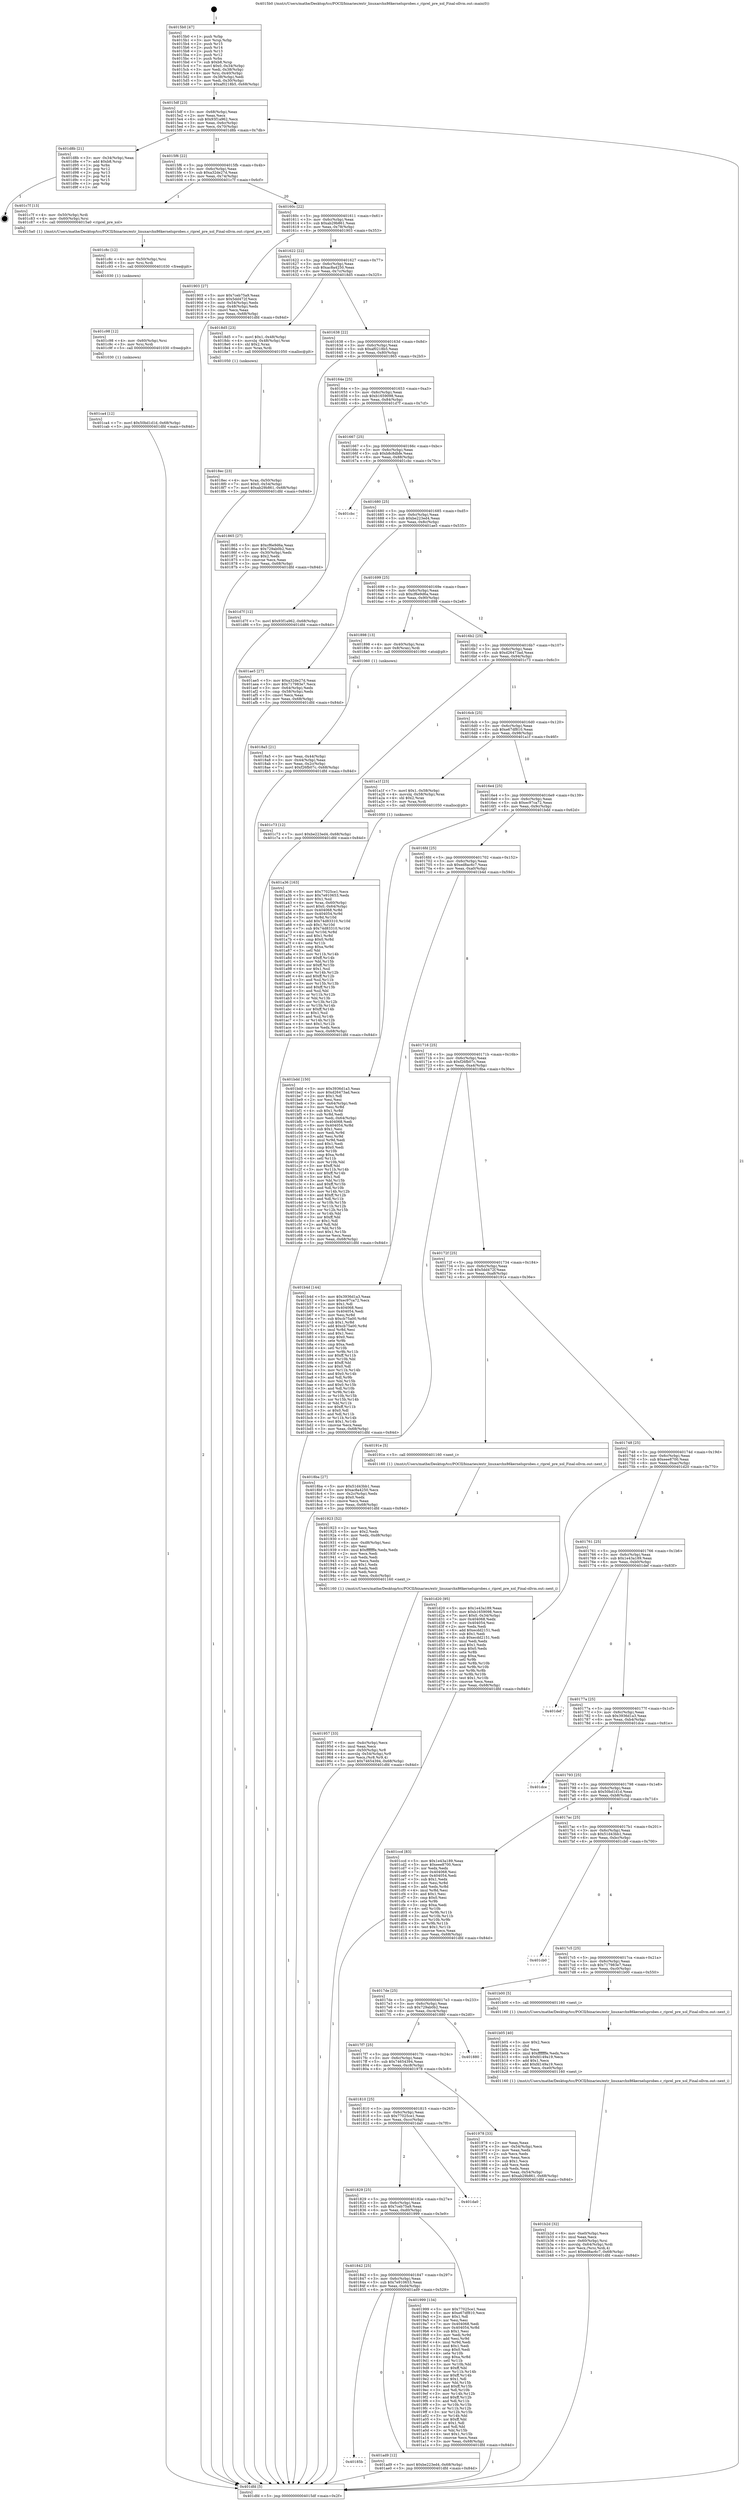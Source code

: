 digraph "0x4015b0" {
  label = "0x4015b0 (/mnt/c/Users/mathe/Desktop/tcc/POCII/binaries/extr_linuxarchx86kerneluprobes.c_riprel_pre_xol_Final-ollvm.out::main(0))"
  labelloc = "t"
  node[shape=record]

  Entry [label="",width=0.3,height=0.3,shape=circle,fillcolor=black,style=filled]
  "0x4015df" [label="{
     0x4015df [23]\l
     | [instrs]\l
     &nbsp;&nbsp;0x4015df \<+3\>: mov -0x68(%rbp),%eax\l
     &nbsp;&nbsp;0x4015e2 \<+2\>: mov %eax,%ecx\l
     &nbsp;&nbsp;0x4015e4 \<+6\>: sub $0x93f1a962,%ecx\l
     &nbsp;&nbsp;0x4015ea \<+3\>: mov %eax,-0x6c(%rbp)\l
     &nbsp;&nbsp;0x4015ed \<+3\>: mov %ecx,-0x70(%rbp)\l
     &nbsp;&nbsp;0x4015f0 \<+6\>: je 0000000000401d8b \<main+0x7db\>\l
  }"]
  "0x401d8b" [label="{
     0x401d8b [21]\l
     | [instrs]\l
     &nbsp;&nbsp;0x401d8b \<+3\>: mov -0x34(%rbp),%eax\l
     &nbsp;&nbsp;0x401d8e \<+7\>: add $0xb8,%rsp\l
     &nbsp;&nbsp;0x401d95 \<+1\>: pop %rbx\l
     &nbsp;&nbsp;0x401d96 \<+2\>: pop %r12\l
     &nbsp;&nbsp;0x401d98 \<+2\>: pop %r13\l
     &nbsp;&nbsp;0x401d9a \<+2\>: pop %r14\l
     &nbsp;&nbsp;0x401d9c \<+2\>: pop %r15\l
     &nbsp;&nbsp;0x401d9e \<+1\>: pop %rbp\l
     &nbsp;&nbsp;0x401d9f \<+1\>: ret\l
  }"]
  "0x4015f6" [label="{
     0x4015f6 [22]\l
     | [instrs]\l
     &nbsp;&nbsp;0x4015f6 \<+5\>: jmp 00000000004015fb \<main+0x4b\>\l
     &nbsp;&nbsp;0x4015fb \<+3\>: mov -0x6c(%rbp),%eax\l
     &nbsp;&nbsp;0x4015fe \<+5\>: sub $0xa32de27d,%eax\l
     &nbsp;&nbsp;0x401603 \<+3\>: mov %eax,-0x74(%rbp)\l
     &nbsp;&nbsp;0x401606 \<+6\>: je 0000000000401c7f \<main+0x6cf\>\l
  }"]
  Exit [label="",width=0.3,height=0.3,shape=circle,fillcolor=black,style=filled,peripheries=2]
  "0x401c7f" [label="{
     0x401c7f [13]\l
     | [instrs]\l
     &nbsp;&nbsp;0x401c7f \<+4\>: mov -0x50(%rbp),%rdi\l
     &nbsp;&nbsp;0x401c83 \<+4\>: mov -0x60(%rbp),%rsi\l
     &nbsp;&nbsp;0x401c87 \<+5\>: call 00000000004015a0 \<riprel_pre_xol\>\l
     | [calls]\l
     &nbsp;&nbsp;0x4015a0 \{1\} (/mnt/c/Users/mathe/Desktop/tcc/POCII/binaries/extr_linuxarchx86kerneluprobes.c_riprel_pre_xol_Final-ollvm.out::riprel_pre_xol)\l
  }"]
  "0x40160c" [label="{
     0x40160c [22]\l
     | [instrs]\l
     &nbsp;&nbsp;0x40160c \<+5\>: jmp 0000000000401611 \<main+0x61\>\l
     &nbsp;&nbsp;0x401611 \<+3\>: mov -0x6c(%rbp),%eax\l
     &nbsp;&nbsp;0x401614 \<+5\>: sub $0xab29b861,%eax\l
     &nbsp;&nbsp;0x401619 \<+3\>: mov %eax,-0x78(%rbp)\l
     &nbsp;&nbsp;0x40161c \<+6\>: je 0000000000401903 \<main+0x353\>\l
  }"]
  "0x401ca4" [label="{
     0x401ca4 [12]\l
     | [instrs]\l
     &nbsp;&nbsp;0x401ca4 \<+7\>: movl $0x50bd1d1d,-0x68(%rbp)\l
     &nbsp;&nbsp;0x401cab \<+5\>: jmp 0000000000401dfd \<main+0x84d\>\l
  }"]
  "0x401903" [label="{
     0x401903 [27]\l
     | [instrs]\l
     &nbsp;&nbsp;0x401903 \<+5\>: mov $0x7ceb75a9,%eax\l
     &nbsp;&nbsp;0x401908 \<+5\>: mov $0x5dd472f,%ecx\l
     &nbsp;&nbsp;0x40190d \<+3\>: mov -0x54(%rbp),%edx\l
     &nbsp;&nbsp;0x401910 \<+3\>: cmp -0x48(%rbp),%edx\l
     &nbsp;&nbsp;0x401913 \<+3\>: cmovl %ecx,%eax\l
     &nbsp;&nbsp;0x401916 \<+3\>: mov %eax,-0x68(%rbp)\l
     &nbsp;&nbsp;0x401919 \<+5\>: jmp 0000000000401dfd \<main+0x84d\>\l
  }"]
  "0x401622" [label="{
     0x401622 [22]\l
     | [instrs]\l
     &nbsp;&nbsp;0x401622 \<+5\>: jmp 0000000000401627 \<main+0x77\>\l
     &nbsp;&nbsp;0x401627 \<+3\>: mov -0x6c(%rbp),%eax\l
     &nbsp;&nbsp;0x40162a \<+5\>: sub $0xac8a4250,%eax\l
     &nbsp;&nbsp;0x40162f \<+3\>: mov %eax,-0x7c(%rbp)\l
     &nbsp;&nbsp;0x401632 \<+6\>: je 00000000004018d5 \<main+0x325\>\l
  }"]
  "0x401c98" [label="{
     0x401c98 [12]\l
     | [instrs]\l
     &nbsp;&nbsp;0x401c98 \<+4\>: mov -0x60(%rbp),%rsi\l
     &nbsp;&nbsp;0x401c9c \<+3\>: mov %rsi,%rdi\l
     &nbsp;&nbsp;0x401c9f \<+5\>: call 0000000000401030 \<free@plt\>\l
     | [calls]\l
     &nbsp;&nbsp;0x401030 \{1\} (unknown)\l
  }"]
  "0x4018d5" [label="{
     0x4018d5 [23]\l
     | [instrs]\l
     &nbsp;&nbsp;0x4018d5 \<+7\>: movl $0x1,-0x48(%rbp)\l
     &nbsp;&nbsp;0x4018dc \<+4\>: movslq -0x48(%rbp),%rax\l
     &nbsp;&nbsp;0x4018e0 \<+4\>: shl $0x2,%rax\l
     &nbsp;&nbsp;0x4018e4 \<+3\>: mov %rax,%rdi\l
     &nbsp;&nbsp;0x4018e7 \<+5\>: call 0000000000401050 \<malloc@plt\>\l
     | [calls]\l
     &nbsp;&nbsp;0x401050 \{1\} (unknown)\l
  }"]
  "0x401638" [label="{
     0x401638 [22]\l
     | [instrs]\l
     &nbsp;&nbsp;0x401638 \<+5\>: jmp 000000000040163d \<main+0x8d\>\l
     &nbsp;&nbsp;0x40163d \<+3\>: mov -0x6c(%rbp),%eax\l
     &nbsp;&nbsp;0x401640 \<+5\>: sub $0xaf0218b5,%eax\l
     &nbsp;&nbsp;0x401645 \<+3\>: mov %eax,-0x80(%rbp)\l
     &nbsp;&nbsp;0x401648 \<+6\>: je 0000000000401865 \<main+0x2b5\>\l
  }"]
  "0x401c8c" [label="{
     0x401c8c [12]\l
     | [instrs]\l
     &nbsp;&nbsp;0x401c8c \<+4\>: mov -0x50(%rbp),%rsi\l
     &nbsp;&nbsp;0x401c90 \<+3\>: mov %rsi,%rdi\l
     &nbsp;&nbsp;0x401c93 \<+5\>: call 0000000000401030 \<free@plt\>\l
     | [calls]\l
     &nbsp;&nbsp;0x401030 \{1\} (unknown)\l
  }"]
  "0x401865" [label="{
     0x401865 [27]\l
     | [instrs]\l
     &nbsp;&nbsp;0x401865 \<+5\>: mov $0xcf6e9d6a,%eax\l
     &nbsp;&nbsp;0x40186a \<+5\>: mov $0x729ab0b2,%ecx\l
     &nbsp;&nbsp;0x40186f \<+3\>: mov -0x30(%rbp),%edx\l
     &nbsp;&nbsp;0x401872 \<+3\>: cmp $0x2,%edx\l
     &nbsp;&nbsp;0x401875 \<+3\>: cmovne %ecx,%eax\l
     &nbsp;&nbsp;0x401878 \<+3\>: mov %eax,-0x68(%rbp)\l
     &nbsp;&nbsp;0x40187b \<+5\>: jmp 0000000000401dfd \<main+0x84d\>\l
  }"]
  "0x40164e" [label="{
     0x40164e [25]\l
     | [instrs]\l
     &nbsp;&nbsp;0x40164e \<+5\>: jmp 0000000000401653 \<main+0xa3\>\l
     &nbsp;&nbsp;0x401653 \<+3\>: mov -0x6c(%rbp),%eax\l
     &nbsp;&nbsp;0x401656 \<+5\>: sub $0xb1659098,%eax\l
     &nbsp;&nbsp;0x40165b \<+6\>: mov %eax,-0x84(%rbp)\l
     &nbsp;&nbsp;0x401661 \<+6\>: je 0000000000401d7f \<main+0x7cf\>\l
  }"]
  "0x401dfd" [label="{
     0x401dfd [5]\l
     | [instrs]\l
     &nbsp;&nbsp;0x401dfd \<+5\>: jmp 00000000004015df \<main+0x2f\>\l
  }"]
  "0x4015b0" [label="{
     0x4015b0 [47]\l
     | [instrs]\l
     &nbsp;&nbsp;0x4015b0 \<+1\>: push %rbp\l
     &nbsp;&nbsp;0x4015b1 \<+3\>: mov %rsp,%rbp\l
     &nbsp;&nbsp;0x4015b4 \<+2\>: push %r15\l
     &nbsp;&nbsp;0x4015b6 \<+2\>: push %r14\l
     &nbsp;&nbsp;0x4015b8 \<+2\>: push %r13\l
     &nbsp;&nbsp;0x4015ba \<+2\>: push %r12\l
     &nbsp;&nbsp;0x4015bc \<+1\>: push %rbx\l
     &nbsp;&nbsp;0x4015bd \<+7\>: sub $0xb8,%rsp\l
     &nbsp;&nbsp;0x4015c4 \<+7\>: movl $0x0,-0x34(%rbp)\l
     &nbsp;&nbsp;0x4015cb \<+3\>: mov %edi,-0x38(%rbp)\l
     &nbsp;&nbsp;0x4015ce \<+4\>: mov %rsi,-0x40(%rbp)\l
     &nbsp;&nbsp;0x4015d2 \<+3\>: mov -0x38(%rbp),%edi\l
     &nbsp;&nbsp;0x4015d5 \<+3\>: mov %edi,-0x30(%rbp)\l
     &nbsp;&nbsp;0x4015d8 \<+7\>: movl $0xaf0218b5,-0x68(%rbp)\l
  }"]
  "0x401b2d" [label="{
     0x401b2d [32]\l
     | [instrs]\l
     &nbsp;&nbsp;0x401b2d \<+6\>: mov -0xe0(%rbp),%ecx\l
     &nbsp;&nbsp;0x401b33 \<+3\>: imul %eax,%ecx\l
     &nbsp;&nbsp;0x401b36 \<+4\>: mov -0x60(%rbp),%rsi\l
     &nbsp;&nbsp;0x401b3a \<+4\>: movslq -0x64(%rbp),%rdi\l
     &nbsp;&nbsp;0x401b3e \<+3\>: mov %ecx,(%rsi,%rdi,4)\l
     &nbsp;&nbsp;0x401b41 \<+7\>: movl $0xed8ac6c7,-0x68(%rbp)\l
     &nbsp;&nbsp;0x401b48 \<+5\>: jmp 0000000000401dfd \<main+0x84d\>\l
  }"]
  "0x401d7f" [label="{
     0x401d7f [12]\l
     | [instrs]\l
     &nbsp;&nbsp;0x401d7f \<+7\>: movl $0x93f1a962,-0x68(%rbp)\l
     &nbsp;&nbsp;0x401d86 \<+5\>: jmp 0000000000401dfd \<main+0x84d\>\l
  }"]
  "0x401667" [label="{
     0x401667 [25]\l
     | [instrs]\l
     &nbsp;&nbsp;0x401667 \<+5\>: jmp 000000000040166c \<main+0xbc\>\l
     &nbsp;&nbsp;0x40166c \<+3\>: mov -0x6c(%rbp),%eax\l
     &nbsp;&nbsp;0x40166f \<+5\>: sub $0xb8c8dbfe,%eax\l
     &nbsp;&nbsp;0x401674 \<+6\>: mov %eax,-0x88(%rbp)\l
     &nbsp;&nbsp;0x40167a \<+6\>: je 0000000000401cbc \<main+0x70c\>\l
  }"]
  "0x401b05" [label="{
     0x401b05 [40]\l
     | [instrs]\l
     &nbsp;&nbsp;0x401b05 \<+5\>: mov $0x2,%ecx\l
     &nbsp;&nbsp;0x401b0a \<+1\>: cltd\l
     &nbsp;&nbsp;0x401b0b \<+2\>: idiv %ecx\l
     &nbsp;&nbsp;0x401b0d \<+6\>: imul $0xfffffffe,%edx,%ecx\l
     &nbsp;&nbsp;0x401b13 \<+6\>: sub $0xfd149a19,%ecx\l
     &nbsp;&nbsp;0x401b19 \<+3\>: add $0x1,%ecx\l
     &nbsp;&nbsp;0x401b1c \<+6\>: add $0xfd149a19,%ecx\l
     &nbsp;&nbsp;0x401b22 \<+6\>: mov %ecx,-0xe0(%rbp)\l
     &nbsp;&nbsp;0x401b28 \<+5\>: call 0000000000401160 \<next_i\>\l
     | [calls]\l
     &nbsp;&nbsp;0x401160 \{1\} (/mnt/c/Users/mathe/Desktop/tcc/POCII/binaries/extr_linuxarchx86kerneluprobes.c_riprel_pre_xol_Final-ollvm.out::next_i)\l
  }"]
  "0x401cbc" [label="{
     0x401cbc\l
  }", style=dashed]
  "0x401680" [label="{
     0x401680 [25]\l
     | [instrs]\l
     &nbsp;&nbsp;0x401680 \<+5\>: jmp 0000000000401685 \<main+0xd5\>\l
     &nbsp;&nbsp;0x401685 \<+3\>: mov -0x6c(%rbp),%eax\l
     &nbsp;&nbsp;0x401688 \<+5\>: sub $0xbe223ed4,%eax\l
     &nbsp;&nbsp;0x40168d \<+6\>: mov %eax,-0x8c(%rbp)\l
     &nbsp;&nbsp;0x401693 \<+6\>: je 0000000000401ae5 \<main+0x535\>\l
  }"]
  "0x40185b" [label="{
     0x40185b\l
  }", style=dashed]
  "0x401ae5" [label="{
     0x401ae5 [27]\l
     | [instrs]\l
     &nbsp;&nbsp;0x401ae5 \<+5\>: mov $0xa32de27d,%eax\l
     &nbsp;&nbsp;0x401aea \<+5\>: mov $0x717983e7,%ecx\l
     &nbsp;&nbsp;0x401aef \<+3\>: mov -0x64(%rbp),%edx\l
     &nbsp;&nbsp;0x401af2 \<+3\>: cmp -0x58(%rbp),%edx\l
     &nbsp;&nbsp;0x401af5 \<+3\>: cmovl %ecx,%eax\l
     &nbsp;&nbsp;0x401af8 \<+3\>: mov %eax,-0x68(%rbp)\l
     &nbsp;&nbsp;0x401afb \<+5\>: jmp 0000000000401dfd \<main+0x84d\>\l
  }"]
  "0x401699" [label="{
     0x401699 [25]\l
     | [instrs]\l
     &nbsp;&nbsp;0x401699 \<+5\>: jmp 000000000040169e \<main+0xee\>\l
     &nbsp;&nbsp;0x40169e \<+3\>: mov -0x6c(%rbp),%eax\l
     &nbsp;&nbsp;0x4016a1 \<+5\>: sub $0xcf6e9d6a,%eax\l
     &nbsp;&nbsp;0x4016a6 \<+6\>: mov %eax,-0x90(%rbp)\l
     &nbsp;&nbsp;0x4016ac \<+6\>: je 0000000000401898 \<main+0x2e8\>\l
  }"]
  "0x401ad9" [label="{
     0x401ad9 [12]\l
     | [instrs]\l
     &nbsp;&nbsp;0x401ad9 \<+7\>: movl $0xbe223ed4,-0x68(%rbp)\l
     &nbsp;&nbsp;0x401ae0 \<+5\>: jmp 0000000000401dfd \<main+0x84d\>\l
  }"]
  "0x401898" [label="{
     0x401898 [13]\l
     | [instrs]\l
     &nbsp;&nbsp;0x401898 \<+4\>: mov -0x40(%rbp),%rax\l
     &nbsp;&nbsp;0x40189c \<+4\>: mov 0x8(%rax),%rdi\l
     &nbsp;&nbsp;0x4018a0 \<+5\>: call 0000000000401060 \<atoi@plt\>\l
     | [calls]\l
     &nbsp;&nbsp;0x401060 \{1\} (unknown)\l
  }"]
  "0x4016b2" [label="{
     0x4016b2 [25]\l
     | [instrs]\l
     &nbsp;&nbsp;0x4016b2 \<+5\>: jmp 00000000004016b7 \<main+0x107\>\l
     &nbsp;&nbsp;0x4016b7 \<+3\>: mov -0x6c(%rbp),%eax\l
     &nbsp;&nbsp;0x4016ba \<+5\>: sub $0xd26473ad,%eax\l
     &nbsp;&nbsp;0x4016bf \<+6\>: mov %eax,-0x94(%rbp)\l
     &nbsp;&nbsp;0x4016c5 \<+6\>: je 0000000000401c73 \<main+0x6c3\>\l
  }"]
  "0x4018a5" [label="{
     0x4018a5 [21]\l
     | [instrs]\l
     &nbsp;&nbsp;0x4018a5 \<+3\>: mov %eax,-0x44(%rbp)\l
     &nbsp;&nbsp;0x4018a8 \<+3\>: mov -0x44(%rbp),%eax\l
     &nbsp;&nbsp;0x4018ab \<+3\>: mov %eax,-0x2c(%rbp)\l
     &nbsp;&nbsp;0x4018ae \<+7\>: movl $0xf26fb07c,-0x68(%rbp)\l
     &nbsp;&nbsp;0x4018b5 \<+5\>: jmp 0000000000401dfd \<main+0x84d\>\l
  }"]
  "0x401a36" [label="{
     0x401a36 [163]\l
     | [instrs]\l
     &nbsp;&nbsp;0x401a36 \<+5\>: mov $0x77025ce1,%ecx\l
     &nbsp;&nbsp;0x401a3b \<+5\>: mov $0x7e910653,%edx\l
     &nbsp;&nbsp;0x401a40 \<+3\>: mov $0x1,%sil\l
     &nbsp;&nbsp;0x401a43 \<+4\>: mov %rax,-0x60(%rbp)\l
     &nbsp;&nbsp;0x401a47 \<+7\>: movl $0x0,-0x64(%rbp)\l
     &nbsp;&nbsp;0x401a4e \<+8\>: mov 0x404068,%r8d\l
     &nbsp;&nbsp;0x401a56 \<+8\>: mov 0x404054,%r9d\l
     &nbsp;&nbsp;0x401a5e \<+3\>: mov %r8d,%r10d\l
     &nbsp;&nbsp;0x401a61 \<+7\>: add $0x74d83310,%r10d\l
     &nbsp;&nbsp;0x401a68 \<+4\>: sub $0x1,%r10d\l
     &nbsp;&nbsp;0x401a6c \<+7\>: sub $0x74d83310,%r10d\l
     &nbsp;&nbsp;0x401a73 \<+4\>: imul %r10d,%r8d\l
     &nbsp;&nbsp;0x401a77 \<+4\>: and $0x1,%r8d\l
     &nbsp;&nbsp;0x401a7b \<+4\>: cmp $0x0,%r8d\l
     &nbsp;&nbsp;0x401a7f \<+4\>: sete %r11b\l
     &nbsp;&nbsp;0x401a83 \<+4\>: cmp $0xa,%r9d\l
     &nbsp;&nbsp;0x401a87 \<+3\>: setl %bl\l
     &nbsp;&nbsp;0x401a8a \<+3\>: mov %r11b,%r14b\l
     &nbsp;&nbsp;0x401a8d \<+4\>: xor $0xff,%r14b\l
     &nbsp;&nbsp;0x401a91 \<+3\>: mov %bl,%r15b\l
     &nbsp;&nbsp;0x401a94 \<+4\>: xor $0xff,%r15b\l
     &nbsp;&nbsp;0x401a98 \<+4\>: xor $0x1,%sil\l
     &nbsp;&nbsp;0x401a9c \<+3\>: mov %r14b,%r12b\l
     &nbsp;&nbsp;0x401a9f \<+4\>: and $0xff,%r12b\l
     &nbsp;&nbsp;0x401aa3 \<+3\>: and %sil,%r11b\l
     &nbsp;&nbsp;0x401aa6 \<+3\>: mov %r15b,%r13b\l
     &nbsp;&nbsp;0x401aa9 \<+4\>: and $0xff,%r13b\l
     &nbsp;&nbsp;0x401aad \<+3\>: and %sil,%bl\l
     &nbsp;&nbsp;0x401ab0 \<+3\>: or %r11b,%r12b\l
     &nbsp;&nbsp;0x401ab3 \<+3\>: or %bl,%r13b\l
     &nbsp;&nbsp;0x401ab6 \<+3\>: xor %r13b,%r12b\l
     &nbsp;&nbsp;0x401ab9 \<+3\>: or %r15b,%r14b\l
     &nbsp;&nbsp;0x401abc \<+4\>: xor $0xff,%r14b\l
     &nbsp;&nbsp;0x401ac0 \<+4\>: or $0x1,%sil\l
     &nbsp;&nbsp;0x401ac4 \<+3\>: and %sil,%r14b\l
     &nbsp;&nbsp;0x401ac7 \<+3\>: or %r14b,%r12b\l
     &nbsp;&nbsp;0x401aca \<+4\>: test $0x1,%r12b\l
     &nbsp;&nbsp;0x401ace \<+3\>: cmovne %edx,%ecx\l
     &nbsp;&nbsp;0x401ad1 \<+3\>: mov %ecx,-0x68(%rbp)\l
     &nbsp;&nbsp;0x401ad4 \<+5\>: jmp 0000000000401dfd \<main+0x84d\>\l
  }"]
  "0x401c73" [label="{
     0x401c73 [12]\l
     | [instrs]\l
     &nbsp;&nbsp;0x401c73 \<+7\>: movl $0xbe223ed4,-0x68(%rbp)\l
     &nbsp;&nbsp;0x401c7a \<+5\>: jmp 0000000000401dfd \<main+0x84d\>\l
  }"]
  "0x4016cb" [label="{
     0x4016cb [25]\l
     | [instrs]\l
     &nbsp;&nbsp;0x4016cb \<+5\>: jmp 00000000004016d0 \<main+0x120\>\l
     &nbsp;&nbsp;0x4016d0 \<+3\>: mov -0x6c(%rbp),%eax\l
     &nbsp;&nbsp;0x4016d3 \<+5\>: sub $0xe67df810,%eax\l
     &nbsp;&nbsp;0x4016d8 \<+6\>: mov %eax,-0x98(%rbp)\l
     &nbsp;&nbsp;0x4016de \<+6\>: je 0000000000401a1f \<main+0x46f\>\l
  }"]
  "0x401842" [label="{
     0x401842 [25]\l
     | [instrs]\l
     &nbsp;&nbsp;0x401842 \<+5\>: jmp 0000000000401847 \<main+0x297\>\l
     &nbsp;&nbsp;0x401847 \<+3\>: mov -0x6c(%rbp),%eax\l
     &nbsp;&nbsp;0x40184a \<+5\>: sub $0x7e910653,%eax\l
     &nbsp;&nbsp;0x40184f \<+6\>: mov %eax,-0xd4(%rbp)\l
     &nbsp;&nbsp;0x401855 \<+6\>: je 0000000000401ad9 \<main+0x529\>\l
  }"]
  "0x401a1f" [label="{
     0x401a1f [23]\l
     | [instrs]\l
     &nbsp;&nbsp;0x401a1f \<+7\>: movl $0x1,-0x58(%rbp)\l
     &nbsp;&nbsp;0x401a26 \<+4\>: movslq -0x58(%rbp),%rax\l
     &nbsp;&nbsp;0x401a2a \<+4\>: shl $0x2,%rax\l
     &nbsp;&nbsp;0x401a2e \<+3\>: mov %rax,%rdi\l
     &nbsp;&nbsp;0x401a31 \<+5\>: call 0000000000401050 \<malloc@plt\>\l
     | [calls]\l
     &nbsp;&nbsp;0x401050 \{1\} (unknown)\l
  }"]
  "0x4016e4" [label="{
     0x4016e4 [25]\l
     | [instrs]\l
     &nbsp;&nbsp;0x4016e4 \<+5\>: jmp 00000000004016e9 \<main+0x139\>\l
     &nbsp;&nbsp;0x4016e9 \<+3\>: mov -0x6c(%rbp),%eax\l
     &nbsp;&nbsp;0x4016ec \<+5\>: sub $0xec97ca72,%eax\l
     &nbsp;&nbsp;0x4016f1 \<+6\>: mov %eax,-0x9c(%rbp)\l
     &nbsp;&nbsp;0x4016f7 \<+6\>: je 0000000000401bdd \<main+0x62d\>\l
  }"]
  "0x401999" [label="{
     0x401999 [134]\l
     | [instrs]\l
     &nbsp;&nbsp;0x401999 \<+5\>: mov $0x77025ce1,%eax\l
     &nbsp;&nbsp;0x40199e \<+5\>: mov $0xe67df810,%ecx\l
     &nbsp;&nbsp;0x4019a3 \<+2\>: mov $0x1,%dl\l
     &nbsp;&nbsp;0x4019a5 \<+2\>: xor %esi,%esi\l
     &nbsp;&nbsp;0x4019a7 \<+7\>: mov 0x404068,%edi\l
     &nbsp;&nbsp;0x4019ae \<+8\>: mov 0x404054,%r8d\l
     &nbsp;&nbsp;0x4019b6 \<+3\>: sub $0x1,%esi\l
     &nbsp;&nbsp;0x4019b9 \<+3\>: mov %edi,%r9d\l
     &nbsp;&nbsp;0x4019bc \<+3\>: add %esi,%r9d\l
     &nbsp;&nbsp;0x4019bf \<+4\>: imul %r9d,%edi\l
     &nbsp;&nbsp;0x4019c3 \<+3\>: and $0x1,%edi\l
     &nbsp;&nbsp;0x4019c6 \<+3\>: cmp $0x0,%edi\l
     &nbsp;&nbsp;0x4019c9 \<+4\>: sete %r10b\l
     &nbsp;&nbsp;0x4019cd \<+4\>: cmp $0xa,%r8d\l
     &nbsp;&nbsp;0x4019d1 \<+4\>: setl %r11b\l
     &nbsp;&nbsp;0x4019d5 \<+3\>: mov %r10b,%bl\l
     &nbsp;&nbsp;0x4019d8 \<+3\>: xor $0xff,%bl\l
     &nbsp;&nbsp;0x4019db \<+3\>: mov %r11b,%r14b\l
     &nbsp;&nbsp;0x4019de \<+4\>: xor $0xff,%r14b\l
     &nbsp;&nbsp;0x4019e2 \<+3\>: xor $0x1,%dl\l
     &nbsp;&nbsp;0x4019e5 \<+3\>: mov %bl,%r15b\l
     &nbsp;&nbsp;0x4019e8 \<+4\>: and $0xff,%r15b\l
     &nbsp;&nbsp;0x4019ec \<+3\>: and %dl,%r10b\l
     &nbsp;&nbsp;0x4019ef \<+3\>: mov %r14b,%r12b\l
     &nbsp;&nbsp;0x4019f2 \<+4\>: and $0xff,%r12b\l
     &nbsp;&nbsp;0x4019f6 \<+3\>: and %dl,%r11b\l
     &nbsp;&nbsp;0x4019f9 \<+3\>: or %r10b,%r15b\l
     &nbsp;&nbsp;0x4019fc \<+3\>: or %r11b,%r12b\l
     &nbsp;&nbsp;0x4019ff \<+3\>: xor %r12b,%r15b\l
     &nbsp;&nbsp;0x401a02 \<+3\>: or %r14b,%bl\l
     &nbsp;&nbsp;0x401a05 \<+3\>: xor $0xff,%bl\l
     &nbsp;&nbsp;0x401a08 \<+3\>: or $0x1,%dl\l
     &nbsp;&nbsp;0x401a0b \<+2\>: and %dl,%bl\l
     &nbsp;&nbsp;0x401a0d \<+3\>: or %bl,%r15b\l
     &nbsp;&nbsp;0x401a10 \<+4\>: test $0x1,%r15b\l
     &nbsp;&nbsp;0x401a14 \<+3\>: cmovne %ecx,%eax\l
     &nbsp;&nbsp;0x401a17 \<+3\>: mov %eax,-0x68(%rbp)\l
     &nbsp;&nbsp;0x401a1a \<+5\>: jmp 0000000000401dfd \<main+0x84d\>\l
  }"]
  "0x401bdd" [label="{
     0x401bdd [150]\l
     | [instrs]\l
     &nbsp;&nbsp;0x401bdd \<+5\>: mov $0x3936d1a3,%eax\l
     &nbsp;&nbsp;0x401be2 \<+5\>: mov $0xd26473ad,%ecx\l
     &nbsp;&nbsp;0x401be7 \<+2\>: mov $0x1,%dl\l
     &nbsp;&nbsp;0x401be9 \<+2\>: xor %esi,%esi\l
     &nbsp;&nbsp;0x401beb \<+3\>: mov -0x64(%rbp),%edi\l
     &nbsp;&nbsp;0x401bee \<+3\>: mov %esi,%r8d\l
     &nbsp;&nbsp;0x401bf1 \<+4\>: sub $0x1,%r8d\l
     &nbsp;&nbsp;0x401bf5 \<+3\>: sub %r8d,%edi\l
     &nbsp;&nbsp;0x401bf8 \<+3\>: mov %edi,-0x64(%rbp)\l
     &nbsp;&nbsp;0x401bfb \<+7\>: mov 0x404068,%edi\l
     &nbsp;&nbsp;0x401c02 \<+8\>: mov 0x404054,%r8d\l
     &nbsp;&nbsp;0x401c0a \<+3\>: sub $0x1,%esi\l
     &nbsp;&nbsp;0x401c0d \<+3\>: mov %edi,%r9d\l
     &nbsp;&nbsp;0x401c10 \<+3\>: add %esi,%r9d\l
     &nbsp;&nbsp;0x401c13 \<+4\>: imul %r9d,%edi\l
     &nbsp;&nbsp;0x401c17 \<+3\>: and $0x1,%edi\l
     &nbsp;&nbsp;0x401c1a \<+3\>: cmp $0x0,%edi\l
     &nbsp;&nbsp;0x401c1d \<+4\>: sete %r10b\l
     &nbsp;&nbsp;0x401c21 \<+4\>: cmp $0xa,%r8d\l
     &nbsp;&nbsp;0x401c25 \<+4\>: setl %r11b\l
     &nbsp;&nbsp;0x401c29 \<+3\>: mov %r10b,%bl\l
     &nbsp;&nbsp;0x401c2c \<+3\>: xor $0xff,%bl\l
     &nbsp;&nbsp;0x401c2f \<+3\>: mov %r11b,%r14b\l
     &nbsp;&nbsp;0x401c32 \<+4\>: xor $0xff,%r14b\l
     &nbsp;&nbsp;0x401c36 \<+3\>: xor $0x1,%dl\l
     &nbsp;&nbsp;0x401c39 \<+3\>: mov %bl,%r15b\l
     &nbsp;&nbsp;0x401c3c \<+4\>: and $0xff,%r15b\l
     &nbsp;&nbsp;0x401c40 \<+3\>: and %dl,%r10b\l
     &nbsp;&nbsp;0x401c43 \<+3\>: mov %r14b,%r12b\l
     &nbsp;&nbsp;0x401c46 \<+4\>: and $0xff,%r12b\l
     &nbsp;&nbsp;0x401c4a \<+3\>: and %dl,%r11b\l
     &nbsp;&nbsp;0x401c4d \<+3\>: or %r10b,%r15b\l
     &nbsp;&nbsp;0x401c50 \<+3\>: or %r11b,%r12b\l
     &nbsp;&nbsp;0x401c53 \<+3\>: xor %r12b,%r15b\l
     &nbsp;&nbsp;0x401c56 \<+3\>: or %r14b,%bl\l
     &nbsp;&nbsp;0x401c59 \<+3\>: xor $0xff,%bl\l
     &nbsp;&nbsp;0x401c5c \<+3\>: or $0x1,%dl\l
     &nbsp;&nbsp;0x401c5f \<+2\>: and %dl,%bl\l
     &nbsp;&nbsp;0x401c61 \<+3\>: or %bl,%r15b\l
     &nbsp;&nbsp;0x401c64 \<+4\>: test $0x1,%r15b\l
     &nbsp;&nbsp;0x401c68 \<+3\>: cmovne %ecx,%eax\l
     &nbsp;&nbsp;0x401c6b \<+3\>: mov %eax,-0x68(%rbp)\l
     &nbsp;&nbsp;0x401c6e \<+5\>: jmp 0000000000401dfd \<main+0x84d\>\l
  }"]
  "0x4016fd" [label="{
     0x4016fd [25]\l
     | [instrs]\l
     &nbsp;&nbsp;0x4016fd \<+5\>: jmp 0000000000401702 \<main+0x152\>\l
     &nbsp;&nbsp;0x401702 \<+3\>: mov -0x6c(%rbp),%eax\l
     &nbsp;&nbsp;0x401705 \<+5\>: sub $0xed8ac6c7,%eax\l
     &nbsp;&nbsp;0x40170a \<+6\>: mov %eax,-0xa0(%rbp)\l
     &nbsp;&nbsp;0x401710 \<+6\>: je 0000000000401b4d \<main+0x59d\>\l
  }"]
  "0x401829" [label="{
     0x401829 [25]\l
     | [instrs]\l
     &nbsp;&nbsp;0x401829 \<+5\>: jmp 000000000040182e \<main+0x27e\>\l
     &nbsp;&nbsp;0x40182e \<+3\>: mov -0x6c(%rbp),%eax\l
     &nbsp;&nbsp;0x401831 \<+5\>: sub $0x7ceb75a9,%eax\l
     &nbsp;&nbsp;0x401836 \<+6\>: mov %eax,-0xd0(%rbp)\l
     &nbsp;&nbsp;0x40183c \<+6\>: je 0000000000401999 \<main+0x3e9\>\l
  }"]
  "0x401b4d" [label="{
     0x401b4d [144]\l
     | [instrs]\l
     &nbsp;&nbsp;0x401b4d \<+5\>: mov $0x3936d1a3,%eax\l
     &nbsp;&nbsp;0x401b52 \<+5\>: mov $0xec97ca72,%ecx\l
     &nbsp;&nbsp;0x401b57 \<+2\>: mov $0x1,%dl\l
     &nbsp;&nbsp;0x401b59 \<+7\>: mov 0x404068,%esi\l
     &nbsp;&nbsp;0x401b60 \<+7\>: mov 0x404054,%edi\l
     &nbsp;&nbsp;0x401b67 \<+3\>: mov %esi,%r8d\l
     &nbsp;&nbsp;0x401b6a \<+7\>: sub $0xcb75a00,%r8d\l
     &nbsp;&nbsp;0x401b71 \<+4\>: sub $0x1,%r8d\l
     &nbsp;&nbsp;0x401b75 \<+7\>: add $0xcb75a00,%r8d\l
     &nbsp;&nbsp;0x401b7c \<+4\>: imul %r8d,%esi\l
     &nbsp;&nbsp;0x401b80 \<+3\>: and $0x1,%esi\l
     &nbsp;&nbsp;0x401b83 \<+3\>: cmp $0x0,%esi\l
     &nbsp;&nbsp;0x401b86 \<+4\>: sete %r9b\l
     &nbsp;&nbsp;0x401b8a \<+3\>: cmp $0xa,%edi\l
     &nbsp;&nbsp;0x401b8d \<+4\>: setl %r10b\l
     &nbsp;&nbsp;0x401b91 \<+3\>: mov %r9b,%r11b\l
     &nbsp;&nbsp;0x401b94 \<+4\>: xor $0xff,%r11b\l
     &nbsp;&nbsp;0x401b98 \<+3\>: mov %r10b,%bl\l
     &nbsp;&nbsp;0x401b9b \<+3\>: xor $0xff,%bl\l
     &nbsp;&nbsp;0x401b9e \<+3\>: xor $0x0,%dl\l
     &nbsp;&nbsp;0x401ba1 \<+3\>: mov %r11b,%r14b\l
     &nbsp;&nbsp;0x401ba4 \<+4\>: and $0x0,%r14b\l
     &nbsp;&nbsp;0x401ba8 \<+3\>: and %dl,%r9b\l
     &nbsp;&nbsp;0x401bab \<+3\>: mov %bl,%r15b\l
     &nbsp;&nbsp;0x401bae \<+4\>: and $0x0,%r15b\l
     &nbsp;&nbsp;0x401bb2 \<+3\>: and %dl,%r10b\l
     &nbsp;&nbsp;0x401bb5 \<+3\>: or %r9b,%r14b\l
     &nbsp;&nbsp;0x401bb8 \<+3\>: or %r10b,%r15b\l
     &nbsp;&nbsp;0x401bbb \<+3\>: xor %r15b,%r14b\l
     &nbsp;&nbsp;0x401bbe \<+3\>: or %bl,%r11b\l
     &nbsp;&nbsp;0x401bc1 \<+4\>: xor $0xff,%r11b\l
     &nbsp;&nbsp;0x401bc5 \<+3\>: or $0x0,%dl\l
     &nbsp;&nbsp;0x401bc8 \<+3\>: and %dl,%r11b\l
     &nbsp;&nbsp;0x401bcb \<+3\>: or %r11b,%r14b\l
     &nbsp;&nbsp;0x401bce \<+4\>: test $0x1,%r14b\l
     &nbsp;&nbsp;0x401bd2 \<+3\>: cmovne %ecx,%eax\l
     &nbsp;&nbsp;0x401bd5 \<+3\>: mov %eax,-0x68(%rbp)\l
     &nbsp;&nbsp;0x401bd8 \<+5\>: jmp 0000000000401dfd \<main+0x84d\>\l
  }"]
  "0x401716" [label="{
     0x401716 [25]\l
     | [instrs]\l
     &nbsp;&nbsp;0x401716 \<+5\>: jmp 000000000040171b \<main+0x16b\>\l
     &nbsp;&nbsp;0x40171b \<+3\>: mov -0x6c(%rbp),%eax\l
     &nbsp;&nbsp;0x40171e \<+5\>: sub $0xf26fb07c,%eax\l
     &nbsp;&nbsp;0x401723 \<+6\>: mov %eax,-0xa4(%rbp)\l
     &nbsp;&nbsp;0x401729 \<+6\>: je 00000000004018ba \<main+0x30a\>\l
  }"]
  "0x401da0" [label="{
     0x401da0\l
  }", style=dashed]
  "0x4018ba" [label="{
     0x4018ba [27]\l
     | [instrs]\l
     &nbsp;&nbsp;0x4018ba \<+5\>: mov $0x51d43bb1,%eax\l
     &nbsp;&nbsp;0x4018bf \<+5\>: mov $0xac8a4250,%ecx\l
     &nbsp;&nbsp;0x4018c4 \<+3\>: mov -0x2c(%rbp),%edx\l
     &nbsp;&nbsp;0x4018c7 \<+3\>: cmp $0x0,%edx\l
     &nbsp;&nbsp;0x4018ca \<+3\>: cmove %ecx,%eax\l
     &nbsp;&nbsp;0x4018cd \<+3\>: mov %eax,-0x68(%rbp)\l
     &nbsp;&nbsp;0x4018d0 \<+5\>: jmp 0000000000401dfd \<main+0x84d\>\l
  }"]
  "0x40172f" [label="{
     0x40172f [25]\l
     | [instrs]\l
     &nbsp;&nbsp;0x40172f \<+5\>: jmp 0000000000401734 \<main+0x184\>\l
     &nbsp;&nbsp;0x401734 \<+3\>: mov -0x6c(%rbp),%eax\l
     &nbsp;&nbsp;0x401737 \<+5\>: sub $0x5dd472f,%eax\l
     &nbsp;&nbsp;0x40173c \<+6\>: mov %eax,-0xa8(%rbp)\l
     &nbsp;&nbsp;0x401742 \<+6\>: je 000000000040191e \<main+0x36e\>\l
  }"]
  "0x4018ec" [label="{
     0x4018ec [23]\l
     | [instrs]\l
     &nbsp;&nbsp;0x4018ec \<+4\>: mov %rax,-0x50(%rbp)\l
     &nbsp;&nbsp;0x4018f0 \<+7\>: movl $0x0,-0x54(%rbp)\l
     &nbsp;&nbsp;0x4018f7 \<+7\>: movl $0xab29b861,-0x68(%rbp)\l
     &nbsp;&nbsp;0x4018fe \<+5\>: jmp 0000000000401dfd \<main+0x84d\>\l
  }"]
  "0x401810" [label="{
     0x401810 [25]\l
     | [instrs]\l
     &nbsp;&nbsp;0x401810 \<+5\>: jmp 0000000000401815 \<main+0x265\>\l
     &nbsp;&nbsp;0x401815 \<+3\>: mov -0x6c(%rbp),%eax\l
     &nbsp;&nbsp;0x401818 \<+5\>: sub $0x77025ce1,%eax\l
     &nbsp;&nbsp;0x40181d \<+6\>: mov %eax,-0xcc(%rbp)\l
     &nbsp;&nbsp;0x401823 \<+6\>: je 0000000000401da0 \<main+0x7f0\>\l
  }"]
  "0x40191e" [label="{
     0x40191e [5]\l
     | [instrs]\l
     &nbsp;&nbsp;0x40191e \<+5\>: call 0000000000401160 \<next_i\>\l
     | [calls]\l
     &nbsp;&nbsp;0x401160 \{1\} (/mnt/c/Users/mathe/Desktop/tcc/POCII/binaries/extr_linuxarchx86kerneluprobes.c_riprel_pre_xol_Final-ollvm.out::next_i)\l
  }"]
  "0x401748" [label="{
     0x401748 [25]\l
     | [instrs]\l
     &nbsp;&nbsp;0x401748 \<+5\>: jmp 000000000040174d \<main+0x19d\>\l
     &nbsp;&nbsp;0x40174d \<+3\>: mov -0x6c(%rbp),%eax\l
     &nbsp;&nbsp;0x401750 \<+5\>: sub $0xeee8700,%eax\l
     &nbsp;&nbsp;0x401755 \<+6\>: mov %eax,-0xac(%rbp)\l
     &nbsp;&nbsp;0x40175b \<+6\>: je 0000000000401d20 \<main+0x770\>\l
  }"]
  "0x401923" [label="{
     0x401923 [52]\l
     | [instrs]\l
     &nbsp;&nbsp;0x401923 \<+2\>: xor %ecx,%ecx\l
     &nbsp;&nbsp;0x401925 \<+5\>: mov $0x2,%edx\l
     &nbsp;&nbsp;0x40192a \<+6\>: mov %edx,-0xd8(%rbp)\l
     &nbsp;&nbsp;0x401930 \<+1\>: cltd\l
     &nbsp;&nbsp;0x401931 \<+6\>: mov -0xd8(%rbp),%esi\l
     &nbsp;&nbsp;0x401937 \<+2\>: idiv %esi\l
     &nbsp;&nbsp;0x401939 \<+6\>: imul $0xfffffffe,%edx,%edx\l
     &nbsp;&nbsp;0x40193f \<+2\>: mov %ecx,%edi\l
     &nbsp;&nbsp;0x401941 \<+2\>: sub %edx,%edi\l
     &nbsp;&nbsp;0x401943 \<+2\>: mov %ecx,%edx\l
     &nbsp;&nbsp;0x401945 \<+3\>: sub $0x1,%edx\l
     &nbsp;&nbsp;0x401948 \<+2\>: add %edx,%edi\l
     &nbsp;&nbsp;0x40194a \<+2\>: sub %edi,%ecx\l
     &nbsp;&nbsp;0x40194c \<+6\>: mov %ecx,-0xdc(%rbp)\l
     &nbsp;&nbsp;0x401952 \<+5\>: call 0000000000401160 \<next_i\>\l
     | [calls]\l
     &nbsp;&nbsp;0x401160 \{1\} (/mnt/c/Users/mathe/Desktop/tcc/POCII/binaries/extr_linuxarchx86kerneluprobes.c_riprel_pre_xol_Final-ollvm.out::next_i)\l
  }"]
  "0x401957" [label="{
     0x401957 [33]\l
     | [instrs]\l
     &nbsp;&nbsp;0x401957 \<+6\>: mov -0xdc(%rbp),%ecx\l
     &nbsp;&nbsp;0x40195d \<+3\>: imul %eax,%ecx\l
     &nbsp;&nbsp;0x401960 \<+4\>: mov -0x50(%rbp),%r8\l
     &nbsp;&nbsp;0x401964 \<+4\>: movslq -0x54(%rbp),%r9\l
     &nbsp;&nbsp;0x401968 \<+4\>: mov %ecx,(%r8,%r9,4)\l
     &nbsp;&nbsp;0x40196c \<+7\>: movl $0x74654394,-0x68(%rbp)\l
     &nbsp;&nbsp;0x401973 \<+5\>: jmp 0000000000401dfd \<main+0x84d\>\l
  }"]
  "0x401978" [label="{
     0x401978 [33]\l
     | [instrs]\l
     &nbsp;&nbsp;0x401978 \<+2\>: xor %eax,%eax\l
     &nbsp;&nbsp;0x40197a \<+3\>: mov -0x54(%rbp),%ecx\l
     &nbsp;&nbsp;0x40197d \<+2\>: mov %eax,%edx\l
     &nbsp;&nbsp;0x40197f \<+2\>: sub %ecx,%edx\l
     &nbsp;&nbsp;0x401981 \<+2\>: mov %eax,%ecx\l
     &nbsp;&nbsp;0x401983 \<+3\>: sub $0x1,%ecx\l
     &nbsp;&nbsp;0x401986 \<+2\>: add %ecx,%edx\l
     &nbsp;&nbsp;0x401988 \<+2\>: sub %edx,%eax\l
     &nbsp;&nbsp;0x40198a \<+3\>: mov %eax,-0x54(%rbp)\l
     &nbsp;&nbsp;0x40198d \<+7\>: movl $0xab29b861,-0x68(%rbp)\l
     &nbsp;&nbsp;0x401994 \<+5\>: jmp 0000000000401dfd \<main+0x84d\>\l
  }"]
  "0x401d20" [label="{
     0x401d20 [95]\l
     | [instrs]\l
     &nbsp;&nbsp;0x401d20 \<+5\>: mov $0x1e43a189,%eax\l
     &nbsp;&nbsp;0x401d25 \<+5\>: mov $0xb1659098,%ecx\l
     &nbsp;&nbsp;0x401d2a \<+7\>: movl $0x0,-0x34(%rbp)\l
     &nbsp;&nbsp;0x401d31 \<+7\>: mov 0x404068,%edx\l
     &nbsp;&nbsp;0x401d38 \<+7\>: mov 0x404054,%esi\l
     &nbsp;&nbsp;0x401d3f \<+2\>: mov %edx,%edi\l
     &nbsp;&nbsp;0x401d41 \<+6\>: add $0xecdd2151,%edi\l
     &nbsp;&nbsp;0x401d47 \<+3\>: sub $0x1,%edi\l
     &nbsp;&nbsp;0x401d4a \<+6\>: sub $0xecdd2151,%edi\l
     &nbsp;&nbsp;0x401d50 \<+3\>: imul %edi,%edx\l
     &nbsp;&nbsp;0x401d53 \<+3\>: and $0x1,%edx\l
     &nbsp;&nbsp;0x401d56 \<+3\>: cmp $0x0,%edx\l
     &nbsp;&nbsp;0x401d59 \<+4\>: sete %r8b\l
     &nbsp;&nbsp;0x401d5d \<+3\>: cmp $0xa,%esi\l
     &nbsp;&nbsp;0x401d60 \<+4\>: setl %r9b\l
     &nbsp;&nbsp;0x401d64 \<+3\>: mov %r8b,%r10b\l
     &nbsp;&nbsp;0x401d67 \<+3\>: and %r9b,%r10b\l
     &nbsp;&nbsp;0x401d6a \<+3\>: xor %r9b,%r8b\l
     &nbsp;&nbsp;0x401d6d \<+3\>: or %r8b,%r10b\l
     &nbsp;&nbsp;0x401d70 \<+4\>: test $0x1,%r10b\l
     &nbsp;&nbsp;0x401d74 \<+3\>: cmovne %ecx,%eax\l
     &nbsp;&nbsp;0x401d77 \<+3\>: mov %eax,-0x68(%rbp)\l
     &nbsp;&nbsp;0x401d7a \<+5\>: jmp 0000000000401dfd \<main+0x84d\>\l
  }"]
  "0x401761" [label="{
     0x401761 [25]\l
     | [instrs]\l
     &nbsp;&nbsp;0x401761 \<+5\>: jmp 0000000000401766 \<main+0x1b6\>\l
     &nbsp;&nbsp;0x401766 \<+3\>: mov -0x6c(%rbp),%eax\l
     &nbsp;&nbsp;0x401769 \<+5\>: sub $0x1e43a189,%eax\l
     &nbsp;&nbsp;0x40176e \<+6\>: mov %eax,-0xb0(%rbp)\l
     &nbsp;&nbsp;0x401774 \<+6\>: je 0000000000401def \<main+0x83f\>\l
  }"]
  "0x4017f7" [label="{
     0x4017f7 [25]\l
     | [instrs]\l
     &nbsp;&nbsp;0x4017f7 \<+5\>: jmp 00000000004017fc \<main+0x24c\>\l
     &nbsp;&nbsp;0x4017fc \<+3\>: mov -0x6c(%rbp),%eax\l
     &nbsp;&nbsp;0x4017ff \<+5\>: sub $0x74654394,%eax\l
     &nbsp;&nbsp;0x401804 \<+6\>: mov %eax,-0xc8(%rbp)\l
     &nbsp;&nbsp;0x40180a \<+6\>: je 0000000000401978 \<main+0x3c8\>\l
  }"]
  "0x401def" [label="{
     0x401def\l
  }", style=dashed]
  "0x40177a" [label="{
     0x40177a [25]\l
     | [instrs]\l
     &nbsp;&nbsp;0x40177a \<+5\>: jmp 000000000040177f \<main+0x1cf\>\l
     &nbsp;&nbsp;0x40177f \<+3\>: mov -0x6c(%rbp),%eax\l
     &nbsp;&nbsp;0x401782 \<+5\>: sub $0x3936d1a3,%eax\l
     &nbsp;&nbsp;0x401787 \<+6\>: mov %eax,-0xb4(%rbp)\l
     &nbsp;&nbsp;0x40178d \<+6\>: je 0000000000401dce \<main+0x81e\>\l
  }"]
  "0x401880" [label="{
     0x401880\l
  }", style=dashed]
  "0x401dce" [label="{
     0x401dce\l
  }", style=dashed]
  "0x401793" [label="{
     0x401793 [25]\l
     | [instrs]\l
     &nbsp;&nbsp;0x401793 \<+5\>: jmp 0000000000401798 \<main+0x1e8\>\l
     &nbsp;&nbsp;0x401798 \<+3\>: mov -0x6c(%rbp),%eax\l
     &nbsp;&nbsp;0x40179b \<+5\>: sub $0x50bd1d1d,%eax\l
     &nbsp;&nbsp;0x4017a0 \<+6\>: mov %eax,-0xb8(%rbp)\l
     &nbsp;&nbsp;0x4017a6 \<+6\>: je 0000000000401ccd \<main+0x71d\>\l
  }"]
  "0x4017de" [label="{
     0x4017de [25]\l
     | [instrs]\l
     &nbsp;&nbsp;0x4017de \<+5\>: jmp 00000000004017e3 \<main+0x233\>\l
     &nbsp;&nbsp;0x4017e3 \<+3\>: mov -0x6c(%rbp),%eax\l
     &nbsp;&nbsp;0x4017e6 \<+5\>: sub $0x729ab0b2,%eax\l
     &nbsp;&nbsp;0x4017eb \<+6\>: mov %eax,-0xc4(%rbp)\l
     &nbsp;&nbsp;0x4017f1 \<+6\>: je 0000000000401880 \<main+0x2d0\>\l
  }"]
  "0x401ccd" [label="{
     0x401ccd [83]\l
     | [instrs]\l
     &nbsp;&nbsp;0x401ccd \<+5\>: mov $0x1e43a189,%eax\l
     &nbsp;&nbsp;0x401cd2 \<+5\>: mov $0xeee8700,%ecx\l
     &nbsp;&nbsp;0x401cd7 \<+2\>: xor %edx,%edx\l
     &nbsp;&nbsp;0x401cd9 \<+7\>: mov 0x404068,%esi\l
     &nbsp;&nbsp;0x401ce0 \<+7\>: mov 0x404054,%edi\l
     &nbsp;&nbsp;0x401ce7 \<+3\>: sub $0x1,%edx\l
     &nbsp;&nbsp;0x401cea \<+3\>: mov %esi,%r8d\l
     &nbsp;&nbsp;0x401ced \<+3\>: add %edx,%r8d\l
     &nbsp;&nbsp;0x401cf0 \<+4\>: imul %r8d,%esi\l
     &nbsp;&nbsp;0x401cf4 \<+3\>: and $0x1,%esi\l
     &nbsp;&nbsp;0x401cf7 \<+3\>: cmp $0x0,%esi\l
     &nbsp;&nbsp;0x401cfa \<+4\>: sete %r9b\l
     &nbsp;&nbsp;0x401cfe \<+3\>: cmp $0xa,%edi\l
     &nbsp;&nbsp;0x401d01 \<+4\>: setl %r10b\l
     &nbsp;&nbsp;0x401d05 \<+3\>: mov %r9b,%r11b\l
     &nbsp;&nbsp;0x401d08 \<+3\>: and %r10b,%r11b\l
     &nbsp;&nbsp;0x401d0b \<+3\>: xor %r10b,%r9b\l
     &nbsp;&nbsp;0x401d0e \<+3\>: or %r9b,%r11b\l
     &nbsp;&nbsp;0x401d11 \<+4\>: test $0x1,%r11b\l
     &nbsp;&nbsp;0x401d15 \<+3\>: cmovne %ecx,%eax\l
     &nbsp;&nbsp;0x401d18 \<+3\>: mov %eax,-0x68(%rbp)\l
     &nbsp;&nbsp;0x401d1b \<+5\>: jmp 0000000000401dfd \<main+0x84d\>\l
  }"]
  "0x4017ac" [label="{
     0x4017ac [25]\l
     | [instrs]\l
     &nbsp;&nbsp;0x4017ac \<+5\>: jmp 00000000004017b1 \<main+0x201\>\l
     &nbsp;&nbsp;0x4017b1 \<+3\>: mov -0x6c(%rbp),%eax\l
     &nbsp;&nbsp;0x4017b4 \<+5\>: sub $0x51d43bb1,%eax\l
     &nbsp;&nbsp;0x4017b9 \<+6\>: mov %eax,-0xbc(%rbp)\l
     &nbsp;&nbsp;0x4017bf \<+6\>: je 0000000000401cb0 \<main+0x700\>\l
  }"]
  "0x401b00" [label="{
     0x401b00 [5]\l
     | [instrs]\l
     &nbsp;&nbsp;0x401b00 \<+5\>: call 0000000000401160 \<next_i\>\l
     | [calls]\l
     &nbsp;&nbsp;0x401160 \{1\} (/mnt/c/Users/mathe/Desktop/tcc/POCII/binaries/extr_linuxarchx86kerneluprobes.c_riprel_pre_xol_Final-ollvm.out::next_i)\l
  }"]
  "0x401cb0" [label="{
     0x401cb0\l
  }", style=dashed]
  "0x4017c5" [label="{
     0x4017c5 [25]\l
     | [instrs]\l
     &nbsp;&nbsp;0x4017c5 \<+5\>: jmp 00000000004017ca \<main+0x21a\>\l
     &nbsp;&nbsp;0x4017ca \<+3\>: mov -0x6c(%rbp),%eax\l
     &nbsp;&nbsp;0x4017cd \<+5\>: sub $0x717983e7,%eax\l
     &nbsp;&nbsp;0x4017d2 \<+6\>: mov %eax,-0xc0(%rbp)\l
     &nbsp;&nbsp;0x4017d8 \<+6\>: je 0000000000401b00 \<main+0x550\>\l
  }"]
  Entry -> "0x4015b0" [label=" 1"]
  "0x4015df" -> "0x401d8b" [label=" 1"]
  "0x4015df" -> "0x4015f6" [label=" 21"]
  "0x401d8b" -> Exit [label=" 1"]
  "0x4015f6" -> "0x401c7f" [label=" 1"]
  "0x4015f6" -> "0x40160c" [label=" 20"]
  "0x401d7f" -> "0x401dfd" [label=" 1"]
  "0x40160c" -> "0x401903" [label=" 2"]
  "0x40160c" -> "0x401622" [label=" 18"]
  "0x401d20" -> "0x401dfd" [label=" 1"]
  "0x401622" -> "0x4018d5" [label=" 1"]
  "0x401622" -> "0x401638" [label=" 17"]
  "0x401ccd" -> "0x401dfd" [label=" 1"]
  "0x401638" -> "0x401865" [label=" 1"]
  "0x401638" -> "0x40164e" [label=" 16"]
  "0x401865" -> "0x401dfd" [label=" 1"]
  "0x4015b0" -> "0x4015df" [label=" 1"]
  "0x401dfd" -> "0x4015df" [label=" 21"]
  "0x401ca4" -> "0x401dfd" [label=" 1"]
  "0x40164e" -> "0x401d7f" [label=" 1"]
  "0x40164e" -> "0x401667" [label=" 15"]
  "0x401c98" -> "0x401ca4" [label=" 1"]
  "0x401667" -> "0x401cbc" [label=" 0"]
  "0x401667" -> "0x401680" [label=" 15"]
  "0x401c8c" -> "0x401c98" [label=" 1"]
  "0x401680" -> "0x401ae5" [label=" 2"]
  "0x401680" -> "0x401699" [label=" 13"]
  "0x401c7f" -> "0x401c8c" [label=" 1"]
  "0x401699" -> "0x401898" [label=" 1"]
  "0x401699" -> "0x4016b2" [label=" 12"]
  "0x401898" -> "0x4018a5" [label=" 1"]
  "0x4018a5" -> "0x401dfd" [label=" 1"]
  "0x401c73" -> "0x401dfd" [label=" 1"]
  "0x4016b2" -> "0x401c73" [label=" 1"]
  "0x4016b2" -> "0x4016cb" [label=" 11"]
  "0x401b4d" -> "0x401dfd" [label=" 1"]
  "0x4016cb" -> "0x401a1f" [label=" 1"]
  "0x4016cb" -> "0x4016e4" [label=" 10"]
  "0x401b2d" -> "0x401dfd" [label=" 1"]
  "0x4016e4" -> "0x401bdd" [label=" 1"]
  "0x4016e4" -> "0x4016fd" [label=" 9"]
  "0x401b05" -> "0x401b2d" [label=" 1"]
  "0x4016fd" -> "0x401b4d" [label=" 1"]
  "0x4016fd" -> "0x401716" [label=" 8"]
  "0x401ae5" -> "0x401dfd" [label=" 2"]
  "0x401716" -> "0x4018ba" [label=" 1"]
  "0x401716" -> "0x40172f" [label=" 7"]
  "0x4018ba" -> "0x401dfd" [label=" 1"]
  "0x4018d5" -> "0x4018ec" [label=" 1"]
  "0x4018ec" -> "0x401dfd" [label=" 1"]
  "0x401903" -> "0x401dfd" [label=" 2"]
  "0x401ad9" -> "0x401dfd" [label=" 1"]
  "0x40172f" -> "0x40191e" [label=" 1"]
  "0x40172f" -> "0x401748" [label=" 6"]
  "0x40191e" -> "0x401923" [label=" 1"]
  "0x401923" -> "0x401957" [label=" 1"]
  "0x401957" -> "0x401dfd" [label=" 1"]
  "0x401842" -> "0x401ad9" [label=" 1"]
  "0x401748" -> "0x401d20" [label=" 1"]
  "0x401748" -> "0x401761" [label=" 5"]
  "0x401bdd" -> "0x401dfd" [label=" 1"]
  "0x401761" -> "0x401def" [label=" 0"]
  "0x401761" -> "0x40177a" [label=" 5"]
  "0x401a1f" -> "0x401a36" [label=" 1"]
  "0x40177a" -> "0x401dce" [label=" 0"]
  "0x40177a" -> "0x401793" [label=" 5"]
  "0x401999" -> "0x401dfd" [label=" 1"]
  "0x401793" -> "0x401ccd" [label=" 1"]
  "0x401793" -> "0x4017ac" [label=" 4"]
  "0x401829" -> "0x401999" [label=" 1"]
  "0x4017ac" -> "0x401cb0" [label=" 0"]
  "0x4017ac" -> "0x4017c5" [label=" 4"]
  "0x401b00" -> "0x401b05" [label=" 1"]
  "0x4017c5" -> "0x401b00" [label=" 1"]
  "0x4017c5" -> "0x4017de" [label=" 3"]
  "0x401829" -> "0x401842" [label=" 1"]
  "0x4017de" -> "0x401880" [label=" 0"]
  "0x4017de" -> "0x4017f7" [label=" 3"]
  "0x401a36" -> "0x401dfd" [label=" 1"]
  "0x4017f7" -> "0x401978" [label=" 1"]
  "0x4017f7" -> "0x401810" [label=" 2"]
  "0x401978" -> "0x401dfd" [label=" 1"]
  "0x401842" -> "0x40185b" [label=" 0"]
  "0x401810" -> "0x401da0" [label=" 0"]
  "0x401810" -> "0x401829" [label=" 2"]
}

